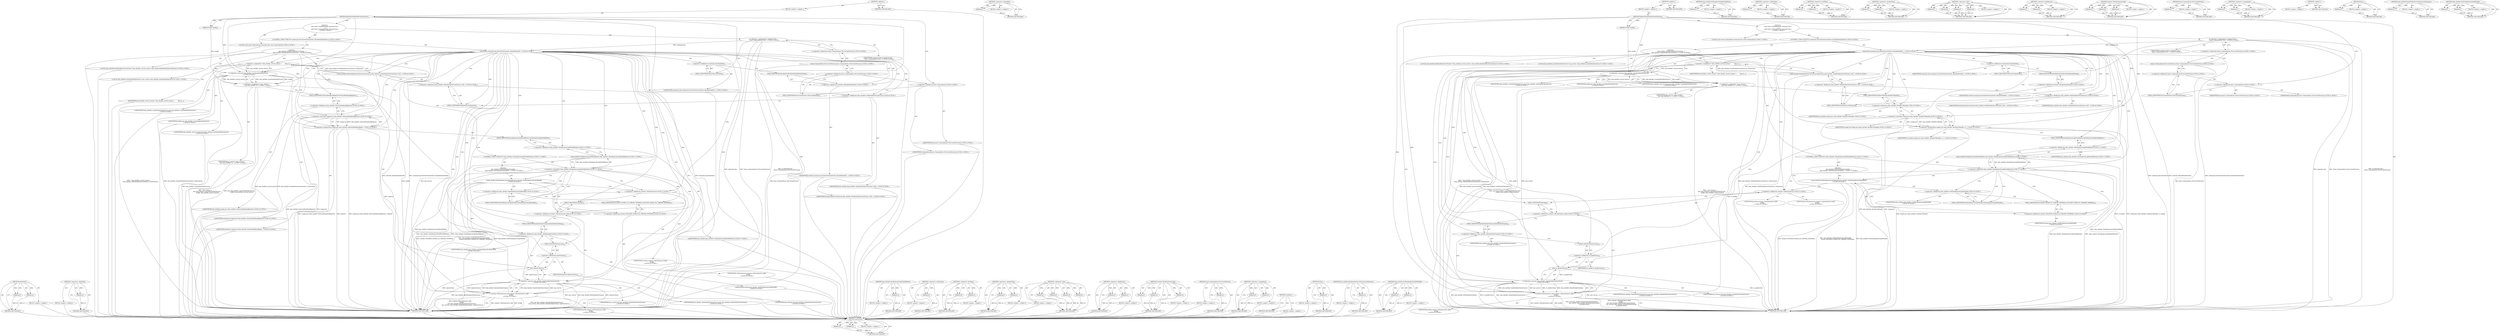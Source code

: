 digraph "dom_distiller.SetDistillerJavaScriptWorldId" {
vulnerable_137 [label=<(METHOD,HasSwitch)>];
vulnerable_138 [label=<(PARAM,p1)>];
vulnerable_139 [label=<(PARAM,p2)>];
vulnerable_140 [label=<(BLOCK,&lt;empty&gt;,&lt;empty&gt;)>];
vulnerable_141 [label=<(METHOD_RETURN,ANY)>];
vulnerable_163 [label=<(METHOD,&lt;operator&gt;.logicalNot)>];
vulnerable_164 [label=<(PARAM,p1)>];
vulnerable_165 [label=<(BLOCK,&lt;empty&gt;,&lt;empty&gt;)>];
vulnerable_166 [label=<(METHOD_RETURN,ANY)>];
vulnerable_6 [label=<(METHOD,&lt;global&gt;)<SUB>1</SUB>>];
vulnerable_7 [label=<(BLOCK,&lt;empty&gt;,&lt;empty&gt;)<SUB>1</SUB>>];
vulnerable_8 [label=<(METHOD,RegisterDomDistillerViewerSource)<SUB>1</SUB>>];
vulnerable_9 [label=<(PARAM,Profile* profile)<SUB>1</SUB>>];
vulnerable_10 [label="<(BLOCK,{
  const base::CommandLine&amp; command_line =
   ...,{
  const base::CommandLine&amp; command_line =
   ...)<SUB>1</SUB>>"];
vulnerable_11 [label="<(LOCAL,const base.CommandLine command_line: base.CommandLine)<SUB>2</SUB>>"];
vulnerable_12 [label="<(&lt;operator&gt;.assignment,&amp; command_line =
      *base::CommandLine::ForC...)<SUB>2</SUB>>"];
vulnerable_13 [label="<(IDENTIFIER,command_line,&amp; command_line =
      *base::CommandLine::ForC...)<SUB>2</SUB>>"];
vulnerable_14 [label="<(&lt;operator&gt;.indirection,*base::CommandLine::ForCurrentProcess())<SUB>3</SUB>>"];
vulnerable_15 [label="<(base.CommandLine.ForCurrentProcess,base::CommandLine::ForCurrentProcess())<SUB>3</SUB>>"];
vulnerable_16 [label="<(&lt;operator&gt;.fieldAccess,base::CommandLine::ForCurrentProcess)<SUB>3</SUB>>"];
vulnerable_17 [label="<(&lt;operator&gt;.fieldAccess,base::CommandLine)<SUB>3</SUB>>"];
vulnerable_18 [label="<(IDENTIFIER,base,base::CommandLine::ForCurrentProcess())<SUB>3</SUB>>"];
vulnerable_19 [label="<(IDENTIFIER,CommandLine,base::CommandLine::ForCurrentProcess())<SUB>3</SUB>>"];
vulnerable_20 [label=<(FIELD_IDENTIFIER,ForCurrentProcess,ForCurrentProcess)<SUB>3</SUB>>];
vulnerable_21 [label="<(CONTROL_STRUCTURE,IF,if (command_line.HasSwitch(switches::kEnableDomDistiller)))<SUB>4</SUB>>"];
vulnerable_22 [label="<(HasSwitch,command_line.HasSwitch(switches::kEnableDomDist...)<SUB>4</SUB>>"];
vulnerable_23 [label=<(&lt;operator&gt;.fieldAccess,command_line.HasSwitch)<SUB>4</SUB>>];
vulnerable_24 [label="<(IDENTIFIER,command_line,command_line.HasSwitch(switches::kEnableDomDist...)<SUB>4</SUB>>"];
vulnerable_25 [label=<(FIELD_IDENTIFIER,HasSwitch,HasSwitch)<SUB>4</SUB>>];
vulnerable_26 [label="<(&lt;operator&gt;.fieldAccess,switches::kEnableDomDistiller)<SUB>4</SUB>>"];
vulnerable_27 [label="<(IDENTIFIER,switches,command_line.HasSwitch(switches::kEnableDomDist...)<SUB>4</SUB>>"];
vulnerable_28 [label=<(FIELD_IDENTIFIER,kEnableDomDistiller,kEnableDomDistiller)<SUB>4</SUB>>];
vulnerable_29 [label="<(BLOCK,{
    dom_distiller::DomDistillerServiceFactory...,{
    dom_distiller::DomDistillerServiceFactory...)<SUB>4</SUB>>"];
vulnerable_30 [label="<(LOCAL,dom_distiller.DomDistillerServiceFactory* dom_distiller_service_factory: dom_distiller.DomDistillerServiceFactory*)<SUB>5</SUB>>"];
vulnerable_31 [label=<(&lt;operator&gt;.assignment,* dom_distiller_service_factory =
        dom_d...)<SUB>5</SUB>>];
vulnerable_32 [label=<(IDENTIFIER,dom_distiller_service_factory,* dom_distiller_service_factory =
        dom_d...)<SUB>5</SUB>>];
vulnerable_33 [label="<(dom_distiller.DomDistillerServiceFactory.GetInstance,dom_distiller::DomDistillerServiceFactory::GetI...)<SUB>6</SUB>>"];
vulnerable_34 [label="<(&lt;operator&gt;.fieldAccess,dom_distiller::DomDistillerServiceFactory::GetI...)<SUB>6</SUB>>"];
vulnerable_35 [label="<(&lt;operator&gt;.fieldAccess,dom_distiller::DomDistillerServiceFactory)<SUB>6</SUB>>"];
vulnerable_36 [label="<(IDENTIFIER,dom_distiller,dom_distiller::DomDistillerServiceFactory::GetI...)<SUB>6</SUB>>"];
vulnerable_37 [label="<(IDENTIFIER,DomDistillerServiceFactory,dom_distiller::DomDistillerServiceFactory::GetI...)<SUB>6</SUB>>"];
vulnerable_38 [label=<(FIELD_IDENTIFIER,GetInstance,GetInstance)<SUB>6</SUB>>];
vulnerable_39 [label="<(LOCAL,dom_distiller.LazyDomDistillerService* lazy_service: dom_distiller.LazyDomDistillerService*)<SUB>7</SUB>>"];
vulnerable_40 [label="<(&lt;operator&gt;.assignment,* lazy_service =
         new dom_distiller::La...)<SUB>7</SUB>>"];
vulnerable_41 [label="<(IDENTIFIER,lazy_service,* lazy_service =
         new dom_distiller::La...)<SUB>7</SUB>>"];
vulnerable_42 [label="<(&lt;operator&gt;.new,new dom_distiller::LazyDomDistillerService(
   ...)<SUB>8</SUB>>"];
vulnerable_43 [label="<(IDENTIFIER,dom_distiller::LazyDomDistillerService,new dom_distiller::LazyDomDistillerService(
   ...)<SUB>8</SUB>>"];
vulnerable_44 [label="<(IDENTIFIER,profile,new dom_distiller::LazyDomDistillerService(
   ...)<SUB>9</SUB>>"];
vulnerable_45 [label="<(IDENTIFIER,dom_distiller_service_factory,new dom_distiller::LazyDomDistillerService(
   ...)<SUB>9</SUB>>"];
vulnerable_46 [label="<(&lt;operator&gt;.greaterThan,scoped_ptr&lt;dom_distiller::ExternalFeedbackRepor...)<SUB>10</SUB>>"];
vulnerable_47 [label="<(&lt;operator&gt;.lessThan,scoped_ptr&lt;dom_distiller::ExternalFeedbackReporter)<SUB>10</SUB>>"];
vulnerable_48 [label="<(IDENTIFIER,scoped_ptr,scoped_ptr&lt;dom_distiller::ExternalFeedbackReporter)<SUB>10</SUB>>"];
vulnerable_49 [label="<(&lt;operator&gt;.fieldAccess,dom_distiller::ExternalFeedbackReporter)<SUB>10</SUB>>"];
vulnerable_50 [label="<(IDENTIFIER,dom_distiller,scoped_ptr&lt;dom_distiller::ExternalFeedbackReporter)<SUB>10</SUB>>"];
vulnerable_51 [label=<(FIELD_IDENTIFIER,ExternalFeedbackReporter,ExternalFeedbackReporter)<SUB>10</SUB>>];
vulnerable_52 [label="<(IDENTIFIER,reporter,scoped_ptr&lt;dom_distiller::ExternalFeedbackRepor...)<SUB>10</SUB>>"];
vulnerable_53 [label="<(CONTROL_STRUCTURE,IF,if (!dom_distiller::DistillerJavaScriptWorldIdIsSet()))<SUB>17</SUB>>"];
vulnerable_54 [label="<(&lt;operator&gt;.logicalNot,!dom_distiller::DistillerJavaScriptWorldIdIsSet())<SUB>17</SUB>>"];
vulnerable_55 [label="<(dom_distiller.DistillerJavaScriptWorldIdIsSet,dom_distiller::DistillerJavaScriptWorldIdIsSet())<SUB>17</SUB>>"];
vulnerable_56 [label="<(&lt;operator&gt;.fieldAccess,dom_distiller::DistillerJavaScriptWorldIdIsSet)<SUB>17</SUB>>"];
vulnerable_57 [label="<(IDENTIFIER,dom_distiller,dom_distiller::DistillerJavaScriptWorldIdIsSet())<SUB>17</SUB>>"];
vulnerable_58 [label=<(FIELD_IDENTIFIER,DistillerJavaScriptWorldIdIsSet,DistillerJavaScriptWorldIdIsSet)<SUB>17</SUB>>];
vulnerable_59 [label="<(BLOCK,{
      dom_distiller::SetDistillerJavaScriptWo...,{
      dom_distiller::SetDistillerJavaScriptWo...)<SUB>17</SUB>>"];
vulnerable_60 [label="<(dom_distiller.SetDistillerJavaScriptWorldId,dom_distiller::SetDistillerJavaScriptWorldId(
 ...)<SUB>18</SUB>>"];
vulnerable_61 [label="<(&lt;operator&gt;.fieldAccess,dom_distiller::SetDistillerJavaScriptWorldId)<SUB>18</SUB>>"];
vulnerable_62 [label="<(IDENTIFIER,dom_distiller,dom_distiller::SetDistillerJavaScriptWorldId(
 ...)<SUB>18</SUB>>"];
vulnerable_63 [label=<(FIELD_IDENTIFIER,SetDistillerJavaScriptWorldId,SetDistillerJavaScriptWorldId)<SUB>18</SUB>>];
vulnerable_64 [label="<(&lt;operator&gt;.fieldAccess,chrome::ISOLATED_WORLD_ID_CHROME_INTERNAL)<SUB>19</SUB>>"];
vulnerable_65 [label="<(IDENTIFIER,chrome,dom_distiller::SetDistillerJavaScriptWorldId(
 ...)<SUB>19</SUB>>"];
vulnerable_66 [label=<(FIELD_IDENTIFIER,ISOLATED_WORLD_ID_CHROME_INTERNAL,ISOLATED_WORLD_ID_CHROME_INTERNAL)<SUB>19</SUB>>];
vulnerable_67 [label="<(content.URLDataSource.Add,content::URLDataSource::Add(
         profile,
...)<SUB>22</SUB>>"];
vulnerable_68 [label="<(&lt;operator&gt;.fieldAccess,content::URLDataSource::Add)<SUB>22</SUB>>"];
vulnerable_69 [label="<(&lt;operator&gt;.fieldAccess,content::URLDataSource)<SUB>22</SUB>>"];
vulnerable_70 [label="<(IDENTIFIER,content,content::URLDataSource::Add(
         profile,
...)<SUB>22</SUB>>"];
vulnerable_71 [label="<(IDENTIFIER,URLDataSource,content::URLDataSource::Add(
         profile,
...)<SUB>22</SUB>>"];
vulnerable_72 [label=<(FIELD_IDENTIFIER,Add,Add)<SUB>22</SUB>>];
vulnerable_73 [label="<(IDENTIFIER,profile,content::URLDataSource::Add(
         profile,
...)<SUB>23</SUB>>"];
vulnerable_74 [label="<(&lt;operator&gt;.new,new dom_distiller::DomDistillerViewerSource(
  ...)<SUB>24</SUB>>"];
vulnerable_75 [label="<(IDENTIFIER,dom_distiller::DomDistillerViewerSource,new dom_distiller::DomDistillerViewerSource(
  ...)<SUB>24</SUB>>"];
vulnerable_76 [label="<(IDENTIFIER,lazy_service,new dom_distiller::DomDistillerViewerSource(
  ...)<SUB>25</SUB>>"];
vulnerable_77 [label="<(&lt;operator&gt;.fieldAccess,dom_distiller::kDomDistillerScheme)<SUB>25</SUB>>"];
vulnerable_78 [label="<(IDENTIFIER,dom_distiller,new dom_distiller::DomDistillerViewerSource(
  ...)<SUB>25</SUB>>"];
vulnerable_79 [label=<(FIELD_IDENTIFIER,kDomDistillerScheme,kDomDistillerScheme)<SUB>25</SUB>>];
vulnerable_80 [label=<(Pass,reporter.Pass())<SUB>25</SUB>>];
vulnerable_81 [label=<(&lt;operator&gt;.fieldAccess,reporter.Pass)<SUB>25</SUB>>];
vulnerable_82 [label=<(IDENTIFIER,reporter,reporter.Pass())<SUB>25</SUB>>];
vulnerable_83 [label=<(FIELD_IDENTIFIER,Pass,Pass)<SUB>25</SUB>>];
vulnerable_84 [label=<(METHOD_RETURN,void)<SUB>1</SUB>>];
vulnerable_86 [label=<(METHOD_RETURN,ANY)<SUB>1</SUB>>];
vulnerable_167 [label=<(METHOD,dom_distiller.DistillerJavaScriptWorldIdIsSet)>];
vulnerable_168 [label=<(PARAM,p1)>];
vulnerable_169 [label=<(BLOCK,&lt;empty&gt;,&lt;empty&gt;)>];
vulnerable_170 [label=<(METHOD_RETURN,ANY)>];
vulnerable_124 [label=<(METHOD,&lt;operator&gt;.indirection)>];
vulnerable_125 [label=<(PARAM,p1)>];
vulnerable_126 [label=<(BLOCK,&lt;empty&gt;,&lt;empty&gt;)>];
vulnerable_127 [label=<(METHOD_RETURN,ANY)>];
vulnerable_158 [label=<(METHOD,&lt;operator&gt;.lessThan)>];
vulnerable_159 [label=<(PARAM,p1)>];
vulnerable_160 [label=<(PARAM,p2)>];
vulnerable_161 [label=<(BLOCK,&lt;empty&gt;,&lt;empty&gt;)>];
vulnerable_162 [label=<(METHOD_RETURN,ANY)>];
vulnerable_153 [label=<(METHOD,&lt;operator&gt;.greaterThan)>];
vulnerable_154 [label=<(PARAM,p1)>];
vulnerable_155 [label=<(PARAM,p2)>];
vulnerable_156 [label=<(BLOCK,&lt;empty&gt;,&lt;empty&gt;)>];
vulnerable_157 [label=<(METHOD_RETURN,ANY)>];
vulnerable_146 [label=<(METHOD,&lt;operator&gt;.new)>];
vulnerable_147 [label=<(PARAM,p1)>];
vulnerable_148 [label=<(PARAM,p2)>];
vulnerable_149 [label=<(PARAM,p3)>];
vulnerable_150 [label=<(PARAM,p4)>];
vulnerable_151 [label=<(BLOCK,&lt;empty&gt;,&lt;empty&gt;)>];
vulnerable_152 [label=<(METHOD_RETURN,ANY)>];
vulnerable_132 [label=<(METHOD,&lt;operator&gt;.fieldAccess)>];
vulnerable_133 [label=<(PARAM,p1)>];
vulnerable_134 [label=<(PARAM,p2)>];
vulnerable_135 [label=<(BLOCK,&lt;empty&gt;,&lt;empty&gt;)>];
vulnerable_136 [label=<(METHOD_RETURN,ANY)>];
vulnerable_176 [label=<(METHOD,content.URLDataSource.Add)>];
vulnerable_177 [label=<(PARAM,p1)>];
vulnerable_178 [label=<(PARAM,p2)>];
vulnerable_179 [label=<(PARAM,p3)>];
vulnerable_180 [label=<(BLOCK,&lt;empty&gt;,&lt;empty&gt;)>];
vulnerable_181 [label=<(METHOD_RETURN,ANY)>];
vulnerable_128 [label=<(METHOD,base.CommandLine.ForCurrentProcess)>];
vulnerable_129 [label=<(PARAM,p1)>];
vulnerable_130 [label=<(BLOCK,&lt;empty&gt;,&lt;empty&gt;)>];
vulnerable_131 [label=<(METHOD_RETURN,ANY)>];
vulnerable_119 [label=<(METHOD,&lt;operator&gt;.assignment)>];
vulnerable_120 [label=<(PARAM,p1)>];
vulnerable_121 [label=<(PARAM,p2)>];
vulnerable_122 [label=<(BLOCK,&lt;empty&gt;,&lt;empty&gt;)>];
vulnerable_123 [label=<(METHOD_RETURN,ANY)>];
vulnerable_113 [label=<(METHOD,&lt;global&gt;)<SUB>1</SUB>>];
vulnerable_114 [label=<(BLOCK,&lt;empty&gt;,&lt;empty&gt;)>];
vulnerable_115 [label=<(METHOD_RETURN,ANY)>];
vulnerable_182 [label=<(METHOD,Pass)>];
vulnerable_183 [label=<(PARAM,p1)>];
vulnerable_184 [label=<(BLOCK,&lt;empty&gt;,&lt;empty&gt;)>];
vulnerable_185 [label=<(METHOD_RETURN,ANY)>];
vulnerable_142 [label=<(METHOD,dom_distiller.DomDistillerServiceFactory.GetInstance)>];
vulnerable_143 [label=<(PARAM,p1)>];
vulnerable_144 [label=<(BLOCK,&lt;empty&gt;,&lt;empty&gt;)>];
vulnerable_145 [label=<(METHOD_RETURN,ANY)>];
vulnerable_171 [label=<(METHOD,dom_distiller.SetDistillerJavaScriptWorldId)>];
vulnerable_172 [label=<(PARAM,p1)>];
vulnerable_173 [label=<(PARAM,p2)>];
vulnerable_174 [label=<(BLOCK,&lt;empty&gt;,&lt;empty&gt;)>];
vulnerable_175 [label=<(METHOD_RETURN,ANY)>];
fixed_137 [label=<(METHOD,HasSwitch)>];
fixed_138 [label=<(PARAM,p1)>];
fixed_139 [label=<(PARAM,p2)>];
fixed_140 [label=<(BLOCK,&lt;empty&gt;,&lt;empty&gt;)>];
fixed_141 [label=<(METHOD_RETURN,ANY)>];
fixed_163 [label=<(METHOD,&lt;operator&gt;.logicalNot)>];
fixed_164 [label=<(PARAM,p1)>];
fixed_165 [label=<(BLOCK,&lt;empty&gt;,&lt;empty&gt;)>];
fixed_166 [label=<(METHOD_RETURN,ANY)>];
fixed_6 [label=<(METHOD,&lt;global&gt;)<SUB>1</SUB>>];
fixed_7 [label=<(BLOCK,&lt;empty&gt;,&lt;empty&gt;)<SUB>1</SUB>>];
fixed_8 [label=<(METHOD,RegisterDomDistillerViewerSource)<SUB>1</SUB>>];
fixed_9 [label=<(PARAM,Profile* profile)<SUB>1</SUB>>];
fixed_10 [label="<(BLOCK,{
  const base::CommandLine&amp; command_line =
   ...,{
  const base::CommandLine&amp; command_line =
   ...)<SUB>1</SUB>>"];
fixed_11 [label="<(LOCAL,const base.CommandLine command_line: base.CommandLine)<SUB>2</SUB>>"];
fixed_12 [label="<(&lt;operator&gt;.assignment,&amp; command_line =
      *base::CommandLine::ForC...)<SUB>2</SUB>>"];
fixed_13 [label="<(IDENTIFIER,command_line,&amp; command_line =
      *base::CommandLine::ForC...)<SUB>2</SUB>>"];
fixed_14 [label="<(&lt;operator&gt;.indirection,*base::CommandLine::ForCurrentProcess())<SUB>3</SUB>>"];
fixed_15 [label="<(base.CommandLine.ForCurrentProcess,base::CommandLine::ForCurrentProcess())<SUB>3</SUB>>"];
fixed_16 [label="<(&lt;operator&gt;.fieldAccess,base::CommandLine::ForCurrentProcess)<SUB>3</SUB>>"];
fixed_17 [label="<(&lt;operator&gt;.fieldAccess,base::CommandLine)<SUB>3</SUB>>"];
fixed_18 [label="<(IDENTIFIER,base,base::CommandLine::ForCurrentProcess())<SUB>3</SUB>>"];
fixed_19 [label="<(IDENTIFIER,CommandLine,base::CommandLine::ForCurrentProcess())<SUB>3</SUB>>"];
fixed_20 [label=<(FIELD_IDENTIFIER,ForCurrentProcess,ForCurrentProcess)<SUB>3</SUB>>];
fixed_21 [label="<(CONTROL_STRUCTURE,IF,if (command_line.HasSwitch(switches::kEnableDomDistiller)))<SUB>4</SUB>>"];
fixed_22 [label="<(HasSwitch,command_line.HasSwitch(switches::kEnableDomDist...)<SUB>4</SUB>>"];
fixed_23 [label=<(&lt;operator&gt;.fieldAccess,command_line.HasSwitch)<SUB>4</SUB>>];
fixed_24 [label="<(IDENTIFIER,command_line,command_line.HasSwitch(switches::kEnableDomDist...)<SUB>4</SUB>>"];
fixed_25 [label=<(FIELD_IDENTIFIER,HasSwitch,HasSwitch)<SUB>4</SUB>>];
fixed_26 [label="<(&lt;operator&gt;.fieldAccess,switches::kEnableDomDistiller)<SUB>4</SUB>>"];
fixed_27 [label="<(IDENTIFIER,switches,command_line.HasSwitch(switches::kEnableDomDist...)<SUB>4</SUB>>"];
fixed_28 [label=<(FIELD_IDENTIFIER,kEnableDomDistiller,kEnableDomDistiller)<SUB>4</SUB>>];
fixed_29 [label="<(BLOCK,{
    dom_distiller::DomDistillerServiceFactory...,{
    dom_distiller::DomDistillerServiceFactory...)<SUB>4</SUB>>"];
fixed_30 [label="<(LOCAL,dom_distiller.DomDistillerServiceFactory* dom_distiller_service_factory: dom_distiller.DomDistillerServiceFactory*)<SUB>5</SUB>>"];
fixed_31 [label=<(&lt;operator&gt;.assignment,* dom_distiller_service_factory =
        dom_d...)<SUB>5</SUB>>];
fixed_32 [label=<(IDENTIFIER,dom_distiller_service_factory,* dom_distiller_service_factory =
        dom_d...)<SUB>5</SUB>>];
fixed_33 [label="<(dom_distiller.DomDistillerServiceFactory.GetInstance,dom_distiller::DomDistillerServiceFactory::GetI...)<SUB>6</SUB>>"];
fixed_34 [label="<(&lt;operator&gt;.fieldAccess,dom_distiller::DomDistillerServiceFactory::GetI...)<SUB>6</SUB>>"];
fixed_35 [label="<(&lt;operator&gt;.fieldAccess,dom_distiller::DomDistillerServiceFactory)<SUB>6</SUB>>"];
fixed_36 [label="<(IDENTIFIER,dom_distiller,dom_distiller::DomDistillerServiceFactory::GetI...)<SUB>6</SUB>>"];
fixed_37 [label="<(IDENTIFIER,DomDistillerServiceFactory,dom_distiller::DomDistillerServiceFactory::GetI...)<SUB>6</SUB>>"];
fixed_38 [label=<(FIELD_IDENTIFIER,GetInstance,GetInstance)<SUB>6</SUB>>];
fixed_39 [label="<(LOCAL,dom_distiller.LazyDomDistillerService* lazy_service: dom_distiller.LazyDomDistillerService*)<SUB>7</SUB>>"];
fixed_40 [label="<(&lt;operator&gt;.assignment,* lazy_service =
         new dom_distiller::La...)<SUB>7</SUB>>"];
fixed_41 [label="<(IDENTIFIER,lazy_service,* lazy_service =
         new dom_distiller::La...)<SUB>7</SUB>>"];
fixed_42 [label="<(&lt;operator&gt;.new,new dom_distiller::LazyDomDistillerService(
   ...)<SUB>8</SUB>>"];
fixed_43 [label="<(IDENTIFIER,dom_distiller::LazyDomDistillerService,new dom_distiller::LazyDomDistillerService(
   ...)<SUB>8</SUB>>"];
fixed_44 [label="<(IDENTIFIER,profile,new dom_distiller::LazyDomDistillerService(
   ...)<SUB>9</SUB>>"];
fixed_45 [label="<(IDENTIFIER,dom_distiller_service_factory,new dom_distiller::LazyDomDistillerService(
   ...)<SUB>9</SUB>>"];
fixed_46 [label="<(&lt;operator&gt;.greaterThan,scoped_ptr&lt;dom_distiller::DistillerUIHandle&gt; ui...)<SUB>10</SUB>>"];
fixed_47 [label="<(&lt;operator&gt;.lessThan,scoped_ptr&lt;dom_distiller::DistillerUIHandle)<SUB>10</SUB>>"];
fixed_48 [label="<(IDENTIFIER,scoped_ptr,scoped_ptr&lt;dom_distiller::DistillerUIHandle)<SUB>10</SUB>>"];
fixed_49 [label="<(&lt;operator&gt;.fieldAccess,dom_distiller::DistillerUIHandle)<SUB>10</SUB>>"];
fixed_50 [label="<(IDENTIFIER,dom_distiller,scoped_ptr&lt;dom_distiller::DistillerUIHandle)<SUB>10</SUB>>"];
fixed_51 [label=<(FIELD_IDENTIFIER,DistillerUIHandle,DistillerUIHandle)<SUB>10</SUB>>];
fixed_52 [label="<(IDENTIFIER,ui_handle,scoped_ptr&lt;dom_distiller::DistillerUIHandle&gt; ui...)<SUB>10</SUB>>"];
fixed_53 [label="<(CONTROL_STRUCTURE,IF,if (!dom_distiller::DistillerJavaScriptWorldIdIsSet()))<SUB>17</SUB>>"];
fixed_54 [label="<(&lt;operator&gt;.logicalNot,!dom_distiller::DistillerJavaScriptWorldIdIsSet())<SUB>17</SUB>>"];
fixed_55 [label="<(dom_distiller.DistillerJavaScriptWorldIdIsSet,dom_distiller::DistillerJavaScriptWorldIdIsSet())<SUB>17</SUB>>"];
fixed_56 [label="<(&lt;operator&gt;.fieldAccess,dom_distiller::DistillerJavaScriptWorldIdIsSet)<SUB>17</SUB>>"];
fixed_57 [label="<(IDENTIFIER,dom_distiller,dom_distiller::DistillerJavaScriptWorldIdIsSet())<SUB>17</SUB>>"];
fixed_58 [label=<(FIELD_IDENTIFIER,DistillerJavaScriptWorldIdIsSet,DistillerJavaScriptWorldIdIsSet)<SUB>17</SUB>>];
fixed_59 [label="<(BLOCK,{
      dom_distiller::SetDistillerJavaScriptWo...,{
      dom_distiller::SetDistillerJavaScriptWo...)<SUB>17</SUB>>"];
fixed_60 [label="<(dom_distiller.SetDistillerJavaScriptWorldId,dom_distiller::SetDistillerJavaScriptWorldId(
 ...)<SUB>18</SUB>>"];
fixed_61 [label="<(&lt;operator&gt;.fieldAccess,dom_distiller::SetDistillerJavaScriptWorldId)<SUB>18</SUB>>"];
fixed_62 [label="<(IDENTIFIER,dom_distiller,dom_distiller::SetDistillerJavaScriptWorldId(
 ...)<SUB>18</SUB>>"];
fixed_63 [label=<(FIELD_IDENTIFIER,SetDistillerJavaScriptWorldId,SetDistillerJavaScriptWorldId)<SUB>18</SUB>>];
fixed_64 [label="<(&lt;operator&gt;.fieldAccess,chrome::ISOLATED_WORLD_ID_CHROME_INTERNAL)<SUB>19</SUB>>"];
fixed_65 [label="<(IDENTIFIER,chrome,dom_distiller::SetDistillerJavaScriptWorldId(
 ...)<SUB>19</SUB>>"];
fixed_66 [label=<(FIELD_IDENTIFIER,ISOLATED_WORLD_ID_CHROME_INTERNAL,ISOLATED_WORLD_ID_CHROME_INTERNAL)<SUB>19</SUB>>];
fixed_67 [label="<(content.URLDataSource.Add,content::URLDataSource::Add(
         profile,
...)<SUB>22</SUB>>"];
fixed_68 [label="<(&lt;operator&gt;.fieldAccess,content::URLDataSource::Add)<SUB>22</SUB>>"];
fixed_69 [label="<(&lt;operator&gt;.fieldAccess,content::URLDataSource)<SUB>22</SUB>>"];
fixed_70 [label="<(IDENTIFIER,content,content::URLDataSource::Add(
         profile,
...)<SUB>22</SUB>>"];
fixed_71 [label="<(IDENTIFIER,URLDataSource,content::URLDataSource::Add(
         profile,
...)<SUB>22</SUB>>"];
fixed_72 [label=<(FIELD_IDENTIFIER,Add,Add)<SUB>22</SUB>>];
fixed_73 [label="<(IDENTIFIER,profile,content::URLDataSource::Add(
         profile,
...)<SUB>23</SUB>>"];
fixed_74 [label="<(&lt;operator&gt;.new,new dom_distiller::DomDistillerViewerSource(
  ...)<SUB>24</SUB>>"];
fixed_75 [label="<(IDENTIFIER,dom_distiller::DomDistillerViewerSource,new dom_distiller::DomDistillerViewerSource(
  ...)<SUB>24</SUB>>"];
fixed_76 [label="<(IDENTIFIER,lazy_service,new dom_distiller::DomDistillerViewerSource(
  ...)<SUB>25</SUB>>"];
fixed_77 [label="<(&lt;operator&gt;.fieldAccess,dom_distiller::kDomDistillerScheme)<SUB>25</SUB>>"];
fixed_78 [label="<(IDENTIFIER,dom_distiller,new dom_distiller::DomDistillerViewerSource(
  ...)<SUB>25</SUB>>"];
fixed_79 [label=<(FIELD_IDENTIFIER,kDomDistillerScheme,kDomDistillerScheme)<SUB>25</SUB>>];
fixed_80 [label=<(Pass,ui_handle.Pass())<SUB>26</SUB>>];
fixed_81 [label=<(&lt;operator&gt;.fieldAccess,ui_handle.Pass)<SUB>26</SUB>>];
fixed_82 [label=<(IDENTIFIER,ui_handle,ui_handle.Pass())<SUB>26</SUB>>];
fixed_83 [label=<(FIELD_IDENTIFIER,Pass,Pass)<SUB>26</SUB>>];
fixed_84 [label=<(METHOD_RETURN,void)<SUB>1</SUB>>];
fixed_86 [label=<(METHOD_RETURN,ANY)<SUB>1</SUB>>];
fixed_167 [label=<(METHOD,dom_distiller.DistillerJavaScriptWorldIdIsSet)>];
fixed_168 [label=<(PARAM,p1)>];
fixed_169 [label=<(BLOCK,&lt;empty&gt;,&lt;empty&gt;)>];
fixed_170 [label=<(METHOD_RETURN,ANY)>];
fixed_124 [label=<(METHOD,&lt;operator&gt;.indirection)>];
fixed_125 [label=<(PARAM,p1)>];
fixed_126 [label=<(BLOCK,&lt;empty&gt;,&lt;empty&gt;)>];
fixed_127 [label=<(METHOD_RETURN,ANY)>];
fixed_158 [label=<(METHOD,&lt;operator&gt;.lessThan)>];
fixed_159 [label=<(PARAM,p1)>];
fixed_160 [label=<(PARAM,p2)>];
fixed_161 [label=<(BLOCK,&lt;empty&gt;,&lt;empty&gt;)>];
fixed_162 [label=<(METHOD_RETURN,ANY)>];
fixed_153 [label=<(METHOD,&lt;operator&gt;.greaterThan)>];
fixed_154 [label=<(PARAM,p1)>];
fixed_155 [label=<(PARAM,p2)>];
fixed_156 [label=<(BLOCK,&lt;empty&gt;,&lt;empty&gt;)>];
fixed_157 [label=<(METHOD_RETURN,ANY)>];
fixed_146 [label=<(METHOD,&lt;operator&gt;.new)>];
fixed_147 [label=<(PARAM,p1)>];
fixed_148 [label=<(PARAM,p2)>];
fixed_149 [label=<(PARAM,p3)>];
fixed_150 [label=<(PARAM,p4)>];
fixed_151 [label=<(BLOCK,&lt;empty&gt;,&lt;empty&gt;)>];
fixed_152 [label=<(METHOD_RETURN,ANY)>];
fixed_132 [label=<(METHOD,&lt;operator&gt;.fieldAccess)>];
fixed_133 [label=<(PARAM,p1)>];
fixed_134 [label=<(PARAM,p2)>];
fixed_135 [label=<(BLOCK,&lt;empty&gt;,&lt;empty&gt;)>];
fixed_136 [label=<(METHOD_RETURN,ANY)>];
fixed_176 [label=<(METHOD,content.URLDataSource.Add)>];
fixed_177 [label=<(PARAM,p1)>];
fixed_178 [label=<(PARAM,p2)>];
fixed_179 [label=<(PARAM,p3)>];
fixed_180 [label=<(BLOCK,&lt;empty&gt;,&lt;empty&gt;)>];
fixed_181 [label=<(METHOD_RETURN,ANY)>];
fixed_128 [label=<(METHOD,base.CommandLine.ForCurrentProcess)>];
fixed_129 [label=<(PARAM,p1)>];
fixed_130 [label=<(BLOCK,&lt;empty&gt;,&lt;empty&gt;)>];
fixed_131 [label=<(METHOD_RETURN,ANY)>];
fixed_119 [label=<(METHOD,&lt;operator&gt;.assignment)>];
fixed_120 [label=<(PARAM,p1)>];
fixed_121 [label=<(PARAM,p2)>];
fixed_122 [label=<(BLOCK,&lt;empty&gt;,&lt;empty&gt;)>];
fixed_123 [label=<(METHOD_RETURN,ANY)>];
fixed_113 [label=<(METHOD,&lt;global&gt;)<SUB>1</SUB>>];
fixed_114 [label=<(BLOCK,&lt;empty&gt;,&lt;empty&gt;)>];
fixed_115 [label=<(METHOD_RETURN,ANY)>];
fixed_182 [label=<(METHOD,Pass)>];
fixed_183 [label=<(PARAM,p1)>];
fixed_184 [label=<(BLOCK,&lt;empty&gt;,&lt;empty&gt;)>];
fixed_185 [label=<(METHOD_RETURN,ANY)>];
fixed_142 [label=<(METHOD,dom_distiller.DomDistillerServiceFactory.GetInstance)>];
fixed_143 [label=<(PARAM,p1)>];
fixed_144 [label=<(BLOCK,&lt;empty&gt;,&lt;empty&gt;)>];
fixed_145 [label=<(METHOD_RETURN,ANY)>];
fixed_171 [label=<(METHOD,dom_distiller.SetDistillerJavaScriptWorldId)>];
fixed_172 [label=<(PARAM,p1)>];
fixed_173 [label=<(PARAM,p2)>];
fixed_174 [label=<(BLOCK,&lt;empty&gt;,&lt;empty&gt;)>];
fixed_175 [label=<(METHOD_RETURN,ANY)>];
vulnerable_137 -> vulnerable_138  [key=0, label="AST: "];
vulnerable_137 -> vulnerable_138  [key=1, label="DDG: "];
vulnerable_137 -> vulnerable_140  [key=0, label="AST: "];
vulnerable_137 -> vulnerable_139  [key=0, label="AST: "];
vulnerable_137 -> vulnerable_139  [key=1, label="DDG: "];
vulnerable_137 -> vulnerable_141  [key=0, label="AST: "];
vulnerable_137 -> vulnerable_141  [key=1, label="CFG: "];
vulnerable_138 -> vulnerable_141  [key=0, label="DDG: p1"];
vulnerable_139 -> vulnerable_141  [key=0, label="DDG: p2"];
vulnerable_140 -> fixed_137  [key=0];
vulnerable_141 -> fixed_137  [key=0];
vulnerable_163 -> vulnerable_164  [key=0, label="AST: "];
vulnerable_163 -> vulnerable_164  [key=1, label="DDG: "];
vulnerable_163 -> vulnerable_165  [key=0, label="AST: "];
vulnerable_163 -> vulnerable_166  [key=0, label="AST: "];
vulnerable_163 -> vulnerable_166  [key=1, label="CFG: "];
vulnerable_164 -> vulnerable_166  [key=0, label="DDG: p1"];
vulnerable_165 -> fixed_137  [key=0];
vulnerable_166 -> fixed_137  [key=0];
vulnerable_6 -> vulnerable_7  [key=0, label="AST: "];
vulnerable_6 -> vulnerable_86  [key=0, label="AST: "];
vulnerable_6 -> vulnerable_86  [key=1, label="CFG: "];
vulnerable_7 -> vulnerable_8  [key=0, label="AST: "];
vulnerable_8 -> vulnerable_9  [key=0, label="AST: "];
vulnerable_8 -> vulnerable_9  [key=1, label="DDG: "];
vulnerable_8 -> vulnerable_10  [key=0, label="AST: "];
vulnerable_8 -> vulnerable_84  [key=0, label="AST: "];
vulnerable_8 -> vulnerable_17  [key=0, label="CFG: "];
vulnerable_8 -> vulnerable_46  [key=0, label="DDG: "];
vulnerable_8 -> vulnerable_67  [key=0, label="DDG: "];
vulnerable_8 -> vulnerable_42  [key=0, label="DDG: "];
vulnerable_8 -> vulnerable_47  [key=0, label="DDG: "];
vulnerable_8 -> vulnerable_74  [key=0, label="DDG: "];
vulnerable_9 -> vulnerable_42  [key=0, label="DDG: profile"];
vulnerable_10 -> vulnerable_11  [key=0, label="AST: "];
vulnerable_10 -> vulnerable_12  [key=0, label="AST: "];
vulnerable_10 -> vulnerable_21  [key=0, label="AST: "];
vulnerable_11 -> fixed_137  [key=0];
vulnerable_12 -> vulnerable_13  [key=0, label="AST: "];
vulnerable_12 -> vulnerable_14  [key=0, label="AST: "];
vulnerable_12 -> vulnerable_25  [key=0, label="CFG: "];
vulnerable_12 -> vulnerable_84  [key=0, label="DDG: command_line"];
vulnerable_12 -> vulnerable_84  [key=1, label="DDG: *base::CommandLine::ForCurrentProcess()"];
vulnerable_12 -> vulnerable_84  [key=2, label="DDG: &amp; command_line =
      *base::CommandLine::ForCurrentProcess()"];
vulnerable_12 -> vulnerable_22  [key=0, label="DDG: command_line"];
vulnerable_13 -> fixed_137  [key=0];
vulnerable_14 -> vulnerable_15  [key=0, label="AST: "];
vulnerable_14 -> vulnerable_12  [key=0, label="CFG: "];
vulnerable_15 -> vulnerable_16  [key=0, label="AST: "];
vulnerable_15 -> vulnerable_14  [key=0, label="CFG: "];
vulnerable_15 -> vulnerable_84  [key=0, label="DDG: base::CommandLine::ForCurrentProcess"];
vulnerable_16 -> vulnerable_17  [key=0, label="AST: "];
vulnerable_16 -> vulnerable_20  [key=0, label="AST: "];
vulnerable_16 -> vulnerable_15  [key=0, label="CFG: "];
vulnerable_17 -> vulnerable_18  [key=0, label="AST: "];
vulnerable_17 -> vulnerable_19  [key=0, label="AST: "];
vulnerable_17 -> vulnerable_20  [key=0, label="CFG: "];
vulnerable_18 -> fixed_137  [key=0];
vulnerable_19 -> fixed_137  [key=0];
vulnerable_20 -> vulnerable_16  [key=0, label="CFG: "];
vulnerable_21 -> vulnerable_22  [key=0, label="AST: "];
vulnerable_21 -> vulnerable_29  [key=0, label="AST: "];
vulnerable_22 -> vulnerable_23  [key=0, label="AST: "];
vulnerable_22 -> vulnerable_26  [key=0, label="AST: "];
vulnerable_22 -> vulnerable_84  [key=0, label="CFG: "];
vulnerable_22 -> vulnerable_84  [key=1, label="DDG: command_line.HasSwitch"];
vulnerable_22 -> vulnerable_84  [key=2, label="DDG: switches::kEnableDomDistiller"];
vulnerable_22 -> vulnerable_84  [key=3, label="DDG: command_line.HasSwitch(switches::kEnableDomDistiller)"];
vulnerable_22 -> vulnerable_35  [key=0, label="CFG: "];
vulnerable_22 -> vulnerable_35  [key=1, label="CDG: "];
vulnerable_22 -> vulnerable_47  [key=0, label="CDG: "];
vulnerable_22 -> vulnerable_34  [key=0, label="CDG: "];
vulnerable_22 -> vulnerable_68  [key=0, label="CDG: "];
vulnerable_22 -> vulnerable_49  [key=0, label="CDG: "];
vulnerable_22 -> vulnerable_77  [key=0, label="CDG: "];
vulnerable_22 -> vulnerable_42  [key=0, label="CDG: "];
vulnerable_22 -> vulnerable_51  [key=0, label="CDG: "];
vulnerable_22 -> vulnerable_46  [key=0, label="CDG: "];
vulnerable_22 -> vulnerable_81  [key=0, label="CDG: "];
vulnerable_22 -> vulnerable_38  [key=0, label="CDG: "];
vulnerable_22 -> vulnerable_72  [key=0, label="CDG: "];
vulnerable_22 -> vulnerable_56  [key=0, label="CDG: "];
vulnerable_22 -> vulnerable_69  [key=0, label="CDG: "];
vulnerable_22 -> vulnerable_67  [key=0, label="CDG: "];
vulnerable_22 -> vulnerable_74  [key=0, label="CDG: "];
vulnerable_22 -> vulnerable_40  [key=0, label="CDG: "];
vulnerable_22 -> vulnerable_54  [key=0, label="CDG: "];
vulnerable_22 -> vulnerable_79  [key=0, label="CDG: "];
vulnerable_22 -> vulnerable_80  [key=0, label="CDG: "];
vulnerable_22 -> vulnerable_58  [key=0, label="CDG: "];
vulnerable_22 -> vulnerable_33  [key=0, label="CDG: "];
vulnerable_22 -> vulnerable_83  [key=0, label="CDG: "];
vulnerable_22 -> vulnerable_55  [key=0, label="CDG: "];
vulnerable_22 -> vulnerable_31  [key=0, label="CDG: "];
vulnerable_23 -> vulnerable_24  [key=0, label="AST: "];
vulnerable_23 -> vulnerable_25  [key=0, label="AST: "];
vulnerable_23 -> vulnerable_28  [key=0, label="CFG: "];
vulnerable_24 -> fixed_137  [key=0];
vulnerable_25 -> vulnerable_23  [key=0, label="CFG: "];
vulnerable_26 -> vulnerable_27  [key=0, label="AST: "];
vulnerable_26 -> vulnerable_28  [key=0, label="AST: "];
vulnerable_26 -> vulnerable_22  [key=0, label="CFG: "];
vulnerable_27 -> fixed_137  [key=0];
vulnerable_28 -> vulnerable_26  [key=0, label="CFG: "];
vulnerable_29 -> vulnerable_30  [key=0, label="AST: "];
vulnerable_29 -> vulnerable_31  [key=0, label="AST: "];
vulnerable_29 -> vulnerable_39  [key=0, label="AST: "];
vulnerable_29 -> vulnerable_40  [key=0, label="AST: "];
vulnerable_29 -> vulnerable_46  [key=0, label="AST: "];
vulnerable_29 -> vulnerable_53  [key=0, label="AST: "];
vulnerable_29 -> vulnerable_67  [key=0, label="AST: "];
vulnerable_30 -> fixed_137  [key=0];
vulnerable_31 -> vulnerable_32  [key=0, label="AST: "];
vulnerable_31 -> vulnerable_33  [key=0, label="AST: "];
vulnerable_31 -> vulnerable_42  [key=0, label="CFG: "];
vulnerable_31 -> vulnerable_42  [key=1, label="DDG: dom_distiller_service_factory"];
vulnerable_31 -> vulnerable_84  [key=0, label="DDG: dom_distiller::DomDistillerServiceFactory::GetInstance()"];
vulnerable_31 -> vulnerable_84  [key=1, label="DDG: * dom_distiller_service_factory =
        dom_distiller::DomDistillerServiceFactory::GetInstance()"];
vulnerable_32 -> fixed_137  [key=0];
vulnerable_33 -> vulnerable_34  [key=0, label="AST: "];
vulnerable_33 -> vulnerable_31  [key=0, label="CFG: "];
vulnerable_33 -> vulnerable_31  [key=1, label="DDG: dom_distiller::DomDistillerServiceFactory::GetInstance"];
vulnerable_33 -> vulnerable_84  [key=0, label="DDG: dom_distiller::DomDistillerServiceFactory::GetInstance"];
vulnerable_34 -> vulnerable_35  [key=0, label="AST: "];
vulnerable_34 -> vulnerable_38  [key=0, label="AST: "];
vulnerable_34 -> vulnerable_33  [key=0, label="CFG: "];
vulnerable_35 -> vulnerable_36  [key=0, label="AST: "];
vulnerable_35 -> vulnerable_37  [key=0, label="AST: "];
vulnerable_35 -> vulnerable_38  [key=0, label="CFG: "];
vulnerable_36 -> fixed_137  [key=0];
vulnerable_37 -> fixed_137  [key=0];
vulnerable_38 -> vulnerable_34  [key=0, label="CFG: "];
vulnerable_39 -> fixed_137  [key=0];
vulnerable_40 -> vulnerable_41  [key=0, label="AST: "];
vulnerable_40 -> vulnerable_42  [key=0, label="AST: "];
vulnerable_40 -> vulnerable_51  [key=0, label="CFG: "];
vulnerable_40 -> vulnerable_84  [key=0, label="DDG: new dom_distiller::LazyDomDistillerService(
             profile, dom_distiller_service_factory)"];
vulnerable_40 -> vulnerable_84  [key=1, label="DDG: * lazy_service =
         new dom_distiller::LazyDomDistillerService(
             profile, dom_distiller_service_factory)"];
vulnerable_40 -> vulnerable_74  [key=0, label="DDG: lazy_service"];
vulnerable_41 -> fixed_137  [key=0];
vulnerable_42 -> vulnerable_43  [key=0, label="AST: "];
vulnerable_42 -> vulnerable_44  [key=0, label="AST: "];
vulnerable_42 -> vulnerable_45  [key=0, label="AST: "];
vulnerable_42 -> vulnerable_40  [key=0, label="CFG: "];
vulnerable_42 -> vulnerable_40  [key=1, label="DDG: dom_distiller::LazyDomDistillerService"];
vulnerable_42 -> vulnerable_40  [key=2, label="DDG: profile"];
vulnerable_42 -> vulnerable_40  [key=3, label="DDG: dom_distiller_service_factory"];
vulnerable_42 -> vulnerable_84  [key=0, label="DDG: dom_distiller_service_factory"];
vulnerable_42 -> vulnerable_84  [key=1, label="DDG: dom_distiller::LazyDomDistillerService"];
vulnerable_42 -> vulnerable_67  [key=0, label="DDG: profile"];
vulnerable_43 -> fixed_137  [key=0];
vulnerable_44 -> fixed_137  [key=0];
vulnerable_45 -> fixed_137  [key=0];
vulnerable_46 -> vulnerable_47  [key=0, label="AST: "];
vulnerable_46 -> vulnerable_52  [key=0, label="AST: "];
vulnerable_46 -> vulnerable_58  [key=0, label="CFG: "];
vulnerable_46 -> vulnerable_84  [key=0, label="DDG: scoped_ptr&lt;dom_distiller::ExternalFeedbackReporter"];
vulnerable_46 -> vulnerable_84  [key=1, label="DDG: reporter"];
vulnerable_46 -> vulnerable_84  [key=2, label="DDG: scoped_ptr&lt;dom_distiller::ExternalFeedbackReporter&gt; reporter"];
vulnerable_46 -> vulnerable_80  [key=0, label="DDG: reporter"];
vulnerable_47 -> vulnerable_48  [key=0, label="AST: "];
vulnerable_47 -> vulnerable_49  [key=0, label="AST: "];
vulnerable_47 -> vulnerable_46  [key=0, label="CFG: "];
vulnerable_47 -> vulnerable_46  [key=1, label="DDG: scoped_ptr"];
vulnerable_47 -> vulnerable_46  [key=2, label="DDG: dom_distiller::ExternalFeedbackReporter"];
vulnerable_47 -> vulnerable_84  [key=0, label="DDG: dom_distiller::ExternalFeedbackReporter"];
vulnerable_47 -> vulnerable_84  [key=1, label="DDG: scoped_ptr"];
vulnerable_48 -> fixed_137  [key=0];
vulnerable_49 -> vulnerable_50  [key=0, label="AST: "];
vulnerable_49 -> vulnerable_51  [key=0, label="AST: "];
vulnerable_49 -> vulnerable_47  [key=0, label="CFG: "];
vulnerable_50 -> fixed_137  [key=0];
vulnerable_51 -> vulnerable_49  [key=0, label="CFG: "];
vulnerable_52 -> fixed_137  [key=0];
vulnerable_53 -> vulnerable_54  [key=0, label="AST: "];
vulnerable_53 -> vulnerable_59  [key=0, label="AST: "];
vulnerable_54 -> vulnerable_55  [key=0, label="AST: "];
vulnerable_54 -> vulnerable_63  [key=0, label="CFG: "];
vulnerable_54 -> vulnerable_63  [key=1, label="CDG: "];
vulnerable_54 -> vulnerable_69  [key=0, label="CFG: "];
vulnerable_54 -> vulnerable_84  [key=0, label="DDG: dom_distiller::DistillerJavaScriptWorldIdIsSet()"];
vulnerable_54 -> vulnerable_84  [key=1, label="DDG: !dom_distiller::DistillerJavaScriptWorldIdIsSet()"];
vulnerable_54 -> vulnerable_60  [key=0, label="CDG: "];
vulnerable_54 -> vulnerable_64  [key=0, label="CDG: "];
vulnerable_54 -> vulnerable_66  [key=0, label="CDG: "];
vulnerable_54 -> vulnerable_61  [key=0, label="CDG: "];
vulnerable_55 -> vulnerable_56  [key=0, label="AST: "];
vulnerable_55 -> vulnerable_54  [key=0, label="CFG: "];
vulnerable_55 -> vulnerable_54  [key=1, label="DDG: dom_distiller::DistillerJavaScriptWorldIdIsSet"];
vulnerable_55 -> vulnerable_84  [key=0, label="DDG: dom_distiller::DistillerJavaScriptWorldIdIsSet"];
vulnerable_56 -> vulnerable_57  [key=0, label="AST: "];
vulnerable_56 -> vulnerable_58  [key=0, label="AST: "];
vulnerable_56 -> vulnerable_55  [key=0, label="CFG: "];
vulnerable_57 -> fixed_137  [key=0];
vulnerable_58 -> vulnerable_56  [key=0, label="CFG: "];
vulnerable_59 -> vulnerable_60  [key=0, label="AST: "];
vulnerable_60 -> vulnerable_61  [key=0, label="AST: "];
vulnerable_60 -> vulnerable_64  [key=0, label="AST: "];
vulnerable_60 -> vulnerable_69  [key=0, label="CFG: "];
vulnerable_60 -> vulnerable_84  [key=0, label="DDG: dom_distiller::SetDistillerJavaScriptWorldId"];
vulnerable_60 -> vulnerable_84  [key=1, label="DDG: chrome::ISOLATED_WORLD_ID_CHROME_INTERNAL"];
vulnerable_60 -> vulnerable_84  [key=2, label="DDG: dom_distiller::SetDistillerJavaScriptWorldId(
          chrome::ISOLATED_WORLD_ID_CHROME_INTERNAL)"];
vulnerable_61 -> vulnerable_62  [key=0, label="AST: "];
vulnerable_61 -> vulnerable_63  [key=0, label="AST: "];
vulnerable_61 -> vulnerable_66  [key=0, label="CFG: "];
vulnerable_62 -> fixed_137  [key=0];
vulnerable_63 -> vulnerable_61  [key=0, label="CFG: "];
vulnerable_64 -> vulnerable_65  [key=0, label="AST: "];
vulnerable_64 -> vulnerable_66  [key=0, label="AST: "];
vulnerable_64 -> vulnerable_60  [key=0, label="CFG: "];
vulnerable_65 -> fixed_137  [key=0];
vulnerable_66 -> vulnerable_64  [key=0, label="CFG: "];
vulnerable_67 -> vulnerable_68  [key=0, label="AST: "];
vulnerable_67 -> vulnerable_73  [key=0, label="AST: "];
vulnerable_67 -> vulnerable_74  [key=0, label="AST: "];
vulnerable_67 -> vulnerable_84  [key=0, label="CFG: "];
vulnerable_67 -> vulnerable_84  [key=1, label="DDG: content::URLDataSource::Add"];
vulnerable_67 -> vulnerable_84  [key=2, label="DDG: profile"];
vulnerable_67 -> vulnerable_84  [key=3, label="DDG: new dom_distiller::DomDistillerViewerSource(
            lazy_service, dom_distiller::kDomDistillerScheme, reporter.Pass())"];
vulnerable_67 -> vulnerable_84  [key=4, label="DDG: content::URLDataSource::Add(
         profile,
         new dom_distiller::DomDistillerViewerSource(
            lazy_service, dom_distiller::kDomDistillerScheme, reporter.Pass()))"];
vulnerable_68 -> vulnerable_69  [key=0, label="AST: "];
vulnerable_68 -> vulnerable_72  [key=0, label="AST: "];
vulnerable_68 -> vulnerable_79  [key=0, label="CFG: "];
vulnerable_69 -> vulnerable_70  [key=0, label="AST: "];
vulnerable_69 -> vulnerable_71  [key=0, label="AST: "];
vulnerable_69 -> vulnerable_72  [key=0, label="CFG: "];
vulnerable_70 -> fixed_137  [key=0];
vulnerable_71 -> fixed_137  [key=0];
vulnerable_72 -> vulnerable_68  [key=0, label="CFG: "];
vulnerable_73 -> fixed_137  [key=0];
vulnerable_74 -> vulnerable_75  [key=0, label="AST: "];
vulnerable_74 -> vulnerable_76  [key=0, label="AST: "];
vulnerable_74 -> vulnerable_77  [key=0, label="AST: "];
vulnerable_74 -> vulnerable_80  [key=0, label="AST: "];
vulnerable_74 -> vulnerable_67  [key=0, label="CFG: "];
vulnerable_74 -> vulnerable_67  [key=1, label="DDG: dom_distiller::DomDistillerViewerSource"];
vulnerable_74 -> vulnerable_67  [key=2, label="DDG: lazy_service"];
vulnerable_74 -> vulnerable_67  [key=3, label="DDG: dom_distiller::kDomDistillerScheme"];
vulnerable_74 -> vulnerable_67  [key=4, label="DDG: reporter.Pass()"];
vulnerable_74 -> vulnerable_84  [key=0, label="DDG: lazy_service"];
vulnerable_74 -> vulnerable_84  [key=1, label="DDG: dom_distiller::kDomDistillerScheme"];
vulnerable_74 -> vulnerable_84  [key=2, label="DDG: reporter.Pass()"];
vulnerable_74 -> vulnerable_84  [key=3, label="DDG: dom_distiller::DomDistillerViewerSource"];
vulnerable_75 -> fixed_137  [key=0];
vulnerable_76 -> fixed_137  [key=0];
vulnerable_77 -> vulnerable_78  [key=0, label="AST: "];
vulnerable_77 -> vulnerable_79  [key=0, label="AST: "];
vulnerable_77 -> vulnerable_83  [key=0, label="CFG: "];
vulnerable_78 -> fixed_137  [key=0];
vulnerable_79 -> vulnerable_77  [key=0, label="CFG: "];
vulnerable_80 -> vulnerable_81  [key=0, label="AST: "];
vulnerable_80 -> vulnerable_74  [key=0, label="CFG: "];
vulnerable_80 -> vulnerable_74  [key=1, label="DDG: reporter.Pass"];
vulnerable_80 -> vulnerable_84  [key=0, label="DDG: reporter.Pass"];
vulnerable_81 -> vulnerable_82  [key=0, label="AST: "];
vulnerable_81 -> vulnerable_83  [key=0, label="AST: "];
vulnerable_81 -> vulnerable_80  [key=0, label="CFG: "];
vulnerable_82 -> fixed_137  [key=0];
vulnerable_83 -> vulnerable_81  [key=0, label="CFG: "];
vulnerable_84 -> fixed_137  [key=0];
vulnerable_86 -> fixed_137  [key=0];
vulnerable_167 -> vulnerable_168  [key=0, label="AST: "];
vulnerable_167 -> vulnerable_168  [key=1, label="DDG: "];
vulnerable_167 -> vulnerable_169  [key=0, label="AST: "];
vulnerable_167 -> vulnerable_170  [key=0, label="AST: "];
vulnerable_167 -> vulnerable_170  [key=1, label="CFG: "];
vulnerable_168 -> vulnerable_170  [key=0, label="DDG: p1"];
vulnerable_169 -> fixed_137  [key=0];
vulnerable_170 -> fixed_137  [key=0];
vulnerable_124 -> vulnerable_125  [key=0, label="AST: "];
vulnerable_124 -> vulnerable_125  [key=1, label="DDG: "];
vulnerable_124 -> vulnerable_126  [key=0, label="AST: "];
vulnerable_124 -> vulnerable_127  [key=0, label="AST: "];
vulnerable_124 -> vulnerable_127  [key=1, label="CFG: "];
vulnerable_125 -> vulnerable_127  [key=0, label="DDG: p1"];
vulnerable_126 -> fixed_137  [key=0];
vulnerable_127 -> fixed_137  [key=0];
vulnerable_158 -> vulnerable_159  [key=0, label="AST: "];
vulnerable_158 -> vulnerable_159  [key=1, label="DDG: "];
vulnerable_158 -> vulnerable_161  [key=0, label="AST: "];
vulnerable_158 -> vulnerable_160  [key=0, label="AST: "];
vulnerable_158 -> vulnerable_160  [key=1, label="DDG: "];
vulnerable_158 -> vulnerable_162  [key=0, label="AST: "];
vulnerable_158 -> vulnerable_162  [key=1, label="CFG: "];
vulnerable_159 -> vulnerable_162  [key=0, label="DDG: p1"];
vulnerable_160 -> vulnerable_162  [key=0, label="DDG: p2"];
vulnerable_161 -> fixed_137  [key=0];
vulnerable_162 -> fixed_137  [key=0];
vulnerable_153 -> vulnerable_154  [key=0, label="AST: "];
vulnerable_153 -> vulnerable_154  [key=1, label="DDG: "];
vulnerable_153 -> vulnerable_156  [key=0, label="AST: "];
vulnerable_153 -> vulnerable_155  [key=0, label="AST: "];
vulnerable_153 -> vulnerable_155  [key=1, label="DDG: "];
vulnerable_153 -> vulnerable_157  [key=0, label="AST: "];
vulnerable_153 -> vulnerable_157  [key=1, label="CFG: "];
vulnerable_154 -> vulnerable_157  [key=0, label="DDG: p1"];
vulnerable_155 -> vulnerable_157  [key=0, label="DDG: p2"];
vulnerable_156 -> fixed_137  [key=0];
vulnerable_157 -> fixed_137  [key=0];
vulnerable_146 -> vulnerable_147  [key=0, label="AST: "];
vulnerable_146 -> vulnerable_147  [key=1, label="DDG: "];
vulnerable_146 -> vulnerable_151  [key=0, label="AST: "];
vulnerable_146 -> vulnerable_148  [key=0, label="AST: "];
vulnerable_146 -> vulnerable_148  [key=1, label="DDG: "];
vulnerable_146 -> vulnerable_152  [key=0, label="AST: "];
vulnerable_146 -> vulnerable_152  [key=1, label="CFG: "];
vulnerable_146 -> vulnerable_149  [key=0, label="AST: "];
vulnerable_146 -> vulnerable_149  [key=1, label="DDG: "];
vulnerable_146 -> vulnerable_150  [key=0, label="AST: "];
vulnerable_146 -> vulnerable_150  [key=1, label="DDG: "];
vulnerable_147 -> vulnerable_152  [key=0, label="DDG: p1"];
vulnerable_148 -> vulnerable_152  [key=0, label="DDG: p2"];
vulnerable_149 -> vulnerable_152  [key=0, label="DDG: p3"];
vulnerable_150 -> vulnerable_152  [key=0, label="DDG: p4"];
vulnerable_151 -> fixed_137  [key=0];
vulnerable_152 -> fixed_137  [key=0];
vulnerable_132 -> vulnerable_133  [key=0, label="AST: "];
vulnerable_132 -> vulnerable_133  [key=1, label="DDG: "];
vulnerable_132 -> vulnerable_135  [key=0, label="AST: "];
vulnerable_132 -> vulnerable_134  [key=0, label="AST: "];
vulnerable_132 -> vulnerable_134  [key=1, label="DDG: "];
vulnerable_132 -> vulnerable_136  [key=0, label="AST: "];
vulnerable_132 -> vulnerable_136  [key=1, label="CFG: "];
vulnerable_133 -> vulnerable_136  [key=0, label="DDG: p1"];
vulnerable_134 -> vulnerable_136  [key=0, label="DDG: p2"];
vulnerable_135 -> fixed_137  [key=0];
vulnerable_136 -> fixed_137  [key=0];
vulnerable_176 -> vulnerable_177  [key=0, label="AST: "];
vulnerable_176 -> vulnerable_177  [key=1, label="DDG: "];
vulnerable_176 -> vulnerable_180  [key=0, label="AST: "];
vulnerable_176 -> vulnerable_178  [key=0, label="AST: "];
vulnerable_176 -> vulnerable_178  [key=1, label="DDG: "];
vulnerable_176 -> vulnerable_181  [key=0, label="AST: "];
vulnerable_176 -> vulnerable_181  [key=1, label="CFG: "];
vulnerable_176 -> vulnerable_179  [key=0, label="AST: "];
vulnerable_176 -> vulnerable_179  [key=1, label="DDG: "];
vulnerable_177 -> vulnerable_181  [key=0, label="DDG: p1"];
vulnerable_178 -> vulnerable_181  [key=0, label="DDG: p2"];
vulnerable_179 -> vulnerable_181  [key=0, label="DDG: p3"];
vulnerable_180 -> fixed_137  [key=0];
vulnerable_181 -> fixed_137  [key=0];
vulnerable_128 -> vulnerable_129  [key=0, label="AST: "];
vulnerable_128 -> vulnerable_129  [key=1, label="DDG: "];
vulnerable_128 -> vulnerable_130  [key=0, label="AST: "];
vulnerable_128 -> vulnerable_131  [key=0, label="AST: "];
vulnerable_128 -> vulnerable_131  [key=1, label="CFG: "];
vulnerable_129 -> vulnerable_131  [key=0, label="DDG: p1"];
vulnerable_130 -> fixed_137  [key=0];
vulnerable_131 -> fixed_137  [key=0];
vulnerable_119 -> vulnerable_120  [key=0, label="AST: "];
vulnerable_119 -> vulnerable_120  [key=1, label="DDG: "];
vulnerable_119 -> vulnerable_122  [key=0, label="AST: "];
vulnerable_119 -> vulnerable_121  [key=0, label="AST: "];
vulnerable_119 -> vulnerable_121  [key=1, label="DDG: "];
vulnerable_119 -> vulnerable_123  [key=0, label="AST: "];
vulnerable_119 -> vulnerable_123  [key=1, label="CFG: "];
vulnerable_120 -> vulnerable_123  [key=0, label="DDG: p1"];
vulnerable_121 -> vulnerable_123  [key=0, label="DDG: p2"];
vulnerable_122 -> fixed_137  [key=0];
vulnerable_123 -> fixed_137  [key=0];
vulnerable_113 -> vulnerable_114  [key=0, label="AST: "];
vulnerable_113 -> vulnerable_115  [key=0, label="AST: "];
vulnerable_113 -> vulnerable_115  [key=1, label="CFG: "];
vulnerable_114 -> fixed_137  [key=0];
vulnerable_115 -> fixed_137  [key=0];
vulnerable_182 -> vulnerable_183  [key=0, label="AST: "];
vulnerable_182 -> vulnerable_183  [key=1, label="DDG: "];
vulnerable_182 -> vulnerable_184  [key=0, label="AST: "];
vulnerable_182 -> vulnerable_185  [key=0, label="AST: "];
vulnerable_182 -> vulnerable_185  [key=1, label="CFG: "];
vulnerable_183 -> vulnerable_185  [key=0, label="DDG: p1"];
vulnerable_184 -> fixed_137  [key=0];
vulnerable_185 -> fixed_137  [key=0];
vulnerable_142 -> vulnerable_143  [key=0, label="AST: "];
vulnerable_142 -> vulnerable_143  [key=1, label="DDG: "];
vulnerable_142 -> vulnerable_144  [key=0, label="AST: "];
vulnerable_142 -> vulnerable_145  [key=0, label="AST: "];
vulnerable_142 -> vulnerable_145  [key=1, label="CFG: "];
vulnerable_143 -> vulnerable_145  [key=0, label="DDG: p1"];
vulnerable_144 -> fixed_137  [key=0];
vulnerable_145 -> fixed_137  [key=0];
vulnerable_171 -> vulnerable_172  [key=0, label="AST: "];
vulnerable_171 -> vulnerable_172  [key=1, label="DDG: "];
vulnerable_171 -> vulnerable_174  [key=0, label="AST: "];
vulnerable_171 -> vulnerable_173  [key=0, label="AST: "];
vulnerable_171 -> vulnerable_173  [key=1, label="DDG: "];
vulnerable_171 -> vulnerable_175  [key=0, label="AST: "];
vulnerable_171 -> vulnerable_175  [key=1, label="CFG: "];
vulnerable_172 -> vulnerable_175  [key=0, label="DDG: p1"];
vulnerable_173 -> vulnerable_175  [key=0, label="DDG: p2"];
vulnerable_174 -> fixed_137  [key=0];
vulnerable_175 -> fixed_137  [key=0];
fixed_137 -> fixed_138  [key=0, label="AST: "];
fixed_137 -> fixed_138  [key=1, label="DDG: "];
fixed_137 -> fixed_140  [key=0, label="AST: "];
fixed_137 -> fixed_139  [key=0, label="AST: "];
fixed_137 -> fixed_139  [key=1, label="DDG: "];
fixed_137 -> fixed_141  [key=0, label="AST: "];
fixed_137 -> fixed_141  [key=1, label="CFG: "];
fixed_138 -> fixed_141  [key=0, label="DDG: p1"];
fixed_139 -> fixed_141  [key=0, label="DDG: p2"];
fixed_163 -> fixed_164  [key=0, label="AST: "];
fixed_163 -> fixed_164  [key=1, label="DDG: "];
fixed_163 -> fixed_165  [key=0, label="AST: "];
fixed_163 -> fixed_166  [key=0, label="AST: "];
fixed_163 -> fixed_166  [key=1, label="CFG: "];
fixed_164 -> fixed_166  [key=0, label="DDG: p1"];
fixed_6 -> fixed_7  [key=0, label="AST: "];
fixed_6 -> fixed_86  [key=0, label="AST: "];
fixed_6 -> fixed_86  [key=1, label="CFG: "];
fixed_7 -> fixed_8  [key=0, label="AST: "];
fixed_8 -> fixed_9  [key=0, label="AST: "];
fixed_8 -> fixed_9  [key=1, label="DDG: "];
fixed_8 -> fixed_10  [key=0, label="AST: "];
fixed_8 -> fixed_84  [key=0, label="AST: "];
fixed_8 -> fixed_17  [key=0, label="CFG: "];
fixed_8 -> fixed_46  [key=0, label="DDG: "];
fixed_8 -> fixed_67  [key=0, label="DDG: "];
fixed_8 -> fixed_42  [key=0, label="DDG: "];
fixed_8 -> fixed_47  [key=0, label="DDG: "];
fixed_8 -> fixed_74  [key=0, label="DDG: "];
fixed_9 -> fixed_42  [key=0, label="DDG: profile"];
fixed_10 -> fixed_11  [key=0, label="AST: "];
fixed_10 -> fixed_12  [key=0, label="AST: "];
fixed_10 -> fixed_21  [key=0, label="AST: "];
fixed_12 -> fixed_13  [key=0, label="AST: "];
fixed_12 -> fixed_14  [key=0, label="AST: "];
fixed_12 -> fixed_25  [key=0, label="CFG: "];
fixed_12 -> fixed_84  [key=0, label="DDG: command_line"];
fixed_12 -> fixed_84  [key=1, label="DDG: *base::CommandLine::ForCurrentProcess()"];
fixed_12 -> fixed_84  [key=2, label="DDG: &amp; command_line =
      *base::CommandLine::ForCurrentProcess()"];
fixed_12 -> fixed_22  [key=0, label="DDG: command_line"];
fixed_14 -> fixed_15  [key=0, label="AST: "];
fixed_14 -> fixed_12  [key=0, label="CFG: "];
fixed_15 -> fixed_16  [key=0, label="AST: "];
fixed_15 -> fixed_14  [key=0, label="CFG: "];
fixed_15 -> fixed_84  [key=0, label="DDG: base::CommandLine::ForCurrentProcess"];
fixed_16 -> fixed_17  [key=0, label="AST: "];
fixed_16 -> fixed_20  [key=0, label="AST: "];
fixed_16 -> fixed_15  [key=0, label="CFG: "];
fixed_17 -> fixed_18  [key=0, label="AST: "];
fixed_17 -> fixed_19  [key=0, label="AST: "];
fixed_17 -> fixed_20  [key=0, label="CFG: "];
fixed_20 -> fixed_16  [key=0, label="CFG: "];
fixed_21 -> fixed_22  [key=0, label="AST: "];
fixed_21 -> fixed_29  [key=0, label="AST: "];
fixed_22 -> fixed_23  [key=0, label="AST: "];
fixed_22 -> fixed_26  [key=0, label="AST: "];
fixed_22 -> fixed_84  [key=0, label="CFG: "];
fixed_22 -> fixed_84  [key=1, label="DDG: command_line.HasSwitch"];
fixed_22 -> fixed_84  [key=2, label="DDG: switches::kEnableDomDistiller"];
fixed_22 -> fixed_84  [key=3, label="DDG: command_line.HasSwitch(switches::kEnableDomDistiller)"];
fixed_22 -> fixed_35  [key=0, label="CFG: "];
fixed_22 -> fixed_35  [key=1, label="CDG: "];
fixed_22 -> fixed_47  [key=0, label="CDG: "];
fixed_22 -> fixed_34  [key=0, label="CDG: "];
fixed_22 -> fixed_68  [key=0, label="CDG: "];
fixed_22 -> fixed_49  [key=0, label="CDG: "];
fixed_22 -> fixed_77  [key=0, label="CDG: "];
fixed_22 -> fixed_42  [key=0, label="CDG: "];
fixed_22 -> fixed_51  [key=0, label="CDG: "];
fixed_22 -> fixed_46  [key=0, label="CDG: "];
fixed_22 -> fixed_81  [key=0, label="CDG: "];
fixed_22 -> fixed_38  [key=0, label="CDG: "];
fixed_22 -> fixed_72  [key=0, label="CDG: "];
fixed_22 -> fixed_56  [key=0, label="CDG: "];
fixed_22 -> fixed_69  [key=0, label="CDG: "];
fixed_22 -> fixed_67  [key=0, label="CDG: "];
fixed_22 -> fixed_74  [key=0, label="CDG: "];
fixed_22 -> fixed_40  [key=0, label="CDG: "];
fixed_22 -> fixed_54  [key=0, label="CDG: "];
fixed_22 -> fixed_79  [key=0, label="CDG: "];
fixed_22 -> fixed_80  [key=0, label="CDG: "];
fixed_22 -> fixed_58  [key=0, label="CDG: "];
fixed_22 -> fixed_33  [key=0, label="CDG: "];
fixed_22 -> fixed_83  [key=0, label="CDG: "];
fixed_22 -> fixed_55  [key=0, label="CDG: "];
fixed_22 -> fixed_31  [key=0, label="CDG: "];
fixed_23 -> fixed_24  [key=0, label="AST: "];
fixed_23 -> fixed_25  [key=0, label="AST: "];
fixed_23 -> fixed_28  [key=0, label="CFG: "];
fixed_25 -> fixed_23  [key=0, label="CFG: "];
fixed_26 -> fixed_27  [key=0, label="AST: "];
fixed_26 -> fixed_28  [key=0, label="AST: "];
fixed_26 -> fixed_22  [key=0, label="CFG: "];
fixed_28 -> fixed_26  [key=0, label="CFG: "];
fixed_29 -> fixed_30  [key=0, label="AST: "];
fixed_29 -> fixed_31  [key=0, label="AST: "];
fixed_29 -> fixed_39  [key=0, label="AST: "];
fixed_29 -> fixed_40  [key=0, label="AST: "];
fixed_29 -> fixed_46  [key=0, label="AST: "];
fixed_29 -> fixed_53  [key=0, label="AST: "];
fixed_29 -> fixed_67  [key=0, label="AST: "];
fixed_31 -> fixed_32  [key=0, label="AST: "];
fixed_31 -> fixed_33  [key=0, label="AST: "];
fixed_31 -> fixed_42  [key=0, label="CFG: "];
fixed_31 -> fixed_42  [key=1, label="DDG: dom_distiller_service_factory"];
fixed_31 -> fixed_84  [key=0, label="DDG: dom_distiller::DomDistillerServiceFactory::GetInstance()"];
fixed_31 -> fixed_84  [key=1, label="DDG: * dom_distiller_service_factory =
        dom_distiller::DomDistillerServiceFactory::GetInstance()"];
fixed_33 -> fixed_34  [key=0, label="AST: "];
fixed_33 -> fixed_31  [key=0, label="CFG: "];
fixed_33 -> fixed_31  [key=1, label="DDG: dom_distiller::DomDistillerServiceFactory::GetInstance"];
fixed_33 -> fixed_84  [key=0, label="DDG: dom_distiller::DomDistillerServiceFactory::GetInstance"];
fixed_34 -> fixed_35  [key=0, label="AST: "];
fixed_34 -> fixed_38  [key=0, label="AST: "];
fixed_34 -> fixed_33  [key=0, label="CFG: "];
fixed_35 -> fixed_36  [key=0, label="AST: "];
fixed_35 -> fixed_37  [key=0, label="AST: "];
fixed_35 -> fixed_38  [key=0, label="CFG: "];
fixed_38 -> fixed_34  [key=0, label="CFG: "];
fixed_40 -> fixed_41  [key=0, label="AST: "];
fixed_40 -> fixed_42  [key=0, label="AST: "];
fixed_40 -> fixed_51  [key=0, label="CFG: "];
fixed_40 -> fixed_84  [key=0, label="DDG: new dom_distiller::LazyDomDistillerService(
             profile, dom_distiller_service_factory)"];
fixed_40 -> fixed_84  [key=1, label="DDG: * lazy_service =
         new dom_distiller::LazyDomDistillerService(
             profile, dom_distiller_service_factory)"];
fixed_40 -> fixed_74  [key=0, label="DDG: lazy_service"];
fixed_42 -> fixed_43  [key=0, label="AST: "];
fixed_42 -> fixed_44  [key=0, label="AST: "];
fixed_42 -> fixed_45  [key=0, label="AST: "];
fixed_42 -> fixed_40  [key=0, label="CFG: "];
fixed_42 -> fixed_40  [key=1, label="DDG: dom_distiller::LazyDomDistillerService"];
fixed_42 -> fixed_40  [key=2, label="DDG: profile"];
fixed_42 -> fixed_40  [key=3, label="DDG: dom_distiller_service_factory"];
fixed_42 -> fixed_84  [key=0, label="DDG: dom_distiller_service_factory"];
fixed_42 -> fixed_84  [key=1, label="DDG: dom_distiller::LazyDomDistillerService"];
fixed_42 -> fixed_67  [key=0, label="DDG: profile"];
fixed_46 -> fixed_47  [key=0, label="AST: "];
fixed_46 -> fixed_52  [key=0, label="AST: "];
fixed_46 -> fixed_58  [key=0, label="CFG: "];
fixed_46 -> fixed_84  [key=0, label="DDG: scoped_ptr&lt;dom_distiller::DistillerUIHandle"];
fixed_46 -> fixed_84  [key=1, label="DDG: ui_handle"];
fixed_46 -> fixed_84  [key=2, label="DDG: scoped_ptr&lt;dom_distiller::DistillerUIHandle&gt; ui_handle"];
fixed_46 -> fixed_80  [key=0, label="DDG: ui_handle"];
fixed_47 -> fixed_48  [key=0, label="AST: "];
fixed_47 -> fixed_49  [key=0, label="AST: "];
fixed_47 -> fixed_46  [key=0, label="CFG: "];
fixed_47 -> fixed_46  [key=1, label="DDG: scoped_ptr"];
fixed_47 -> fixed_46  [key=2, label="DDG: dom_distiller::DistillerUIHandle"];
fixed_47 -> fixed_84  [key=0, label="DDG: dom_distiller::DistillerUIHandle"];
fixed_47 -> fixed_84  [key=1, label="DDG: scoped_ptr"];
fixed_49 -> fixed_50  [key=0, label="AST: "];
fixed_49 -> fixed_51  [key=0, label="AST: "];
fixed_49 -> fixed_47  [key=0, label="CFG: "];
fixed_51 -> fixed_49  [key=0, label="CFG: "];
fixed_53 -> fixed_54  [key=0, label="AST: "];
fixed_53 -> fixed_59  [key=0, label="AST: "];
fixed_54 -> fixed_55  [key=0, label="AST: "];
fixed_54 -> fixed_63  [key=0, label="CFG: "];
fixed_54 -> fixed_63  [key=1, label="CDG: "];
fixed_54 -> fixed_69  [key=0, label="CFG: "];
fixed_54 -> fixed_84  [key=0, label="DDG: dom_distiller::DistillerJavaScriptWorldIdIsSet()"];
fixed_54 -> fixed_84  [key=1, label="DDG: !dom_distiller::DistillerJavaScriptWorldIdIsSet()"];
fixed_54 -> fixed_60  [key=0, label="CDG: "];
fixed_54 -> fixed_64  [key=0, label="CDG: "];
fixed_54 -> fixed_66  [key=0, label="CDG: "];
fixed_54 -> fixed_61  [key=0, label="CDG: "];
fixed_55 -> fixed_56  [key=0, label="AST: "];
fixed_55 -> fixed_54  [key=0, label="CFG: "];
fixed_55 -> fixed_54  [key=1, label="DDG: dom_distiller::DistillerJavaScriptWorldIdIsSet"];
fixed_55 -> fixed_84  [key=0, label="DDG: dom_distiller::DistillerJavaScriptWorldIdIsSet"];
fixed_56 -> fixed_57  [key=0, label="AST: "];
fixed_56 -> fixed_58  [key=0, label="AST: "];
fixed_56 -> fixed_55  [key=0, label="CFG: "];
fixed_58 -> fixed_56  [key=0, label="CFG: "];
fixed_59 -> fixed_60  [key=0, label="AST: "];
fixed_60 -> fixed_61  [key=0, label="AST: "];
fixed_60 -> fixed_64  [key=0, label="AST: "];
fixed_60 -> fixed_69  [key=0, label="CFG: "];
fixed_60 -> fixed_84  [key=0, label="DDG: dom_distiller::SetDistillerJavaScriptWorldId"];
fixed_60 -> fixed_84  [key=1, label="DDG: chrome::ISOLATED_WORLD_ID_CHROME_INTERNAL"];
fixed_60 -> fixed_84  [key=2, label="DDG: dom_distiller::SetDistillerJavaScriptWorldId(
          chrome::ISOLATED_WORLD_ID_CHROME_INTERNAL)"];
fixed_61 -> fixed_62  [key=0, label="AST: "];
fixed_61 -> fixed_63  [key=0, label="AST: "];
fixed_61 -> fixed_66  [key=0, label="CFG: "];
fixed_63 -> fixed_61  [key=0, label="CFG: "];
fixed_64 -> fixed_65  [key=0, label="AST: "];
fixed_64 -> fixed_66  [key=0, label="AST: "];
fixed_64 -> fixed_60  [key=0, label="CFG: "];
fixed_66 -> fixed_64  [key=0, label="CFG: "];
fixed_67 -> fixed_68  [key=0, label="AST: "];
fixed_67 -> fixed_73  [key=0, label="AST: "];
fixed_67 -> fixed_74  [key=0, label="AST: "];
fixed_67 -> fixed_84  [key=0, label="CFG: "];
fixed_67 -> fixed_84  [key=1, label="DDG: content::URLDataSource::Add"];
fixed_67 -> fixed_84  [key=2, label="DDG: profile"];
fixed_67 -> fixed_84  [key=3, label="DDG: new dom_distiller::DomDistillerViewerSource(
            lazy_service, dom_distiller::kDomDistillerScheme,
            ui_handle.Pass())"];
fixed_67 -> fixed_84  [key=4, label="DDG: content::URLDataSource::Add(
         profile,
         new dom_distiller::DomDistillerViewerSource(
            lazy_service, dom_distiller::kDomDistillerScheme,
            ui_handle.Pass()))"];
fixed_68 -> fixed_69  [key=0, label="AST: "];
fixed_68 -> fixed_72  [key=0, label="AST: "];
fixed_68 -> fixed_79  [key=0, label="CFG: "];
fixed_69 -> fixed_70  [key=0, label="AST: "];
fixed_69 -> fixed_71  [key=0, label="AST: "];
fixed_69 -> fixed_72  [key=0, label="CFG: "];
fixed_72 -> fixed_68  [key=0, label="CFG: "];
fixed_74 -> fixed_75  [key=0, label="AST: "];
fixed_74 -> fixed_76  [key=0, label="AST: "];
fixed_74 -> fixed_77  [key=0, label="AST: "];
fixed_74 -> fixed_80  [key=0, label="AST: "];
fixed_74 -> fixed_67  [key=0, label="CFG: "];
fixed_74 -> fixed_67  [key=1, label="DDG: dom_distiller::DomDistillerViewerSource"];
fixed_74 -> fixed_67  [key=2, label="DDG: lazy_service"];
fixed_74 -> fixed_67  [key=3, label="DDG: dom_distiller::kDomDistillerScheme"];
fixed_74 -> fixed_67  [key=4, label="DDG: ui_handle.Pass()"];
fixed_74 -> fixed_84  [key=0, label="DDG: lazy_service"];
fixed_74 -> fixed_84  [key=1, label="DDG: dom_distiller::kDomDistillerScheme"];
fixed_74 -> fixed_84  [key=2, label="DDG: ui_handle.Pass()"];
fixed_74 -> fixed_84  [key=3, label="DDG: dom_distiller::DomDistillerViewerSource"];
fixed_77 -> fixed_78  [key=0, label="AST: "];
fixed_77 -> fixed_79  [key=0, label="AST: "];
fixed_77 -> fixed_83  [key=0, label="CFG: "];
fixed_79 -> fixed_77  [key=0, label="CFG: "];
fixed_80 -> fixed_81  [key=0, label="AST: "];
fixed_80 -> fixed_74  [key=0, label="CFG: "];
fixed_80 -> fixed_74  [key=1, label="DDG: ui_handle.Pass"];
fixed_80 -> fixed_84  [key=0, label="DDG: ui_handle.Pass"];
fixed_81 -> fixed_82  [key=0, label="AST: "];
fixed_81 -> fixed_83  [key=0, label="AST: "];
fixed_81 -> fixed_80  [key=0, label="CFG: "];
fixed_83 -> fixed_81  [key=0, label="CFG: "];
fixed_167 -> fixed_168  [key=0, label="AST: "];
fixed_167 -> fixed_168  [key=1, label="DDG: "];
fixed_167 -> fixed_169  [key=0, label="AST: "];
fixed_167 -> fixed_170  [key=0, label="AST: "];
fixed_167 -> fixed_170  [key=1, label="CFG: "];
fixed_168 -> fixed_170  [key=0, label="DDG: p1"];
fixed_124 -> fixed_125  [key=0, label="AST: "];
fixed_124 -> fixed_125  [key=1, label="DDG: "];
fixed_124 -> fixed_126  [key=0, label="AST: "];
fixed_124 -> fixed_127  [key=0, label="AST: "];
fixed_124 -> fixed_127  [key=1, label="CFG: "];
fixed_125 -> fixed_127  [key=0, label="DDG: p1"];
fixed_158 -> fixed_159  [key=0, label="AST: "];
fixed_158 -> fixed_159  [key=1, label="DDG: "];
fixed_158 -> fixed_161  [key=0, label="AST: "];
fixed_158 -> fixed_160  [key=0, label="AST: "];
fixed_158 -> fixed_160  [key=1, label="DDG: "];
fixed_158 -> fixed_162  [key=0, label="AST: "];
fixed_158 -> fixed_162  [key=1, label="CFG: "];
fixed_159 -> fixed_162  [key=0, label="DDG: p1"];
fixed_160 -> fixed_162  [key=0, label="DDG: p2"];
fixed_153 -> fixed_154  [key=0, label="AST: "];
fixed_153 -> fixed_154  [key=1, label="DDG: "];
fixed_153 -> fixed_156  [key=0, label="AST: "];
fixed_153 -> fixed_155  [key=0, label="AST: "];
fixed_153 -> fixed_155  [key=1, label="DDG: "];
fixed_153 -> fixed_157  [key=0, label="AST: "];
fixed_153 -> fixed_157  [key=1, label="CFG: "];
fixed_154 -> fixed_157  [key=0, label="DDG: p1"];
fixed_155 -> fixed_157  [key=0, label="DDG: p2"];
fixed_146 -> fixed_147  [key=0, label="AST: "];
fixed_146 -> fixed_147  [key=1, label="DDG: "];
fixed_146 -> fixed_151  [key=0, label="AST: "];
fixed_146 -> fixed_148  [key=0, label="AST: "];
fixed_146 -> fixed_148  [key=1, label="DDG: "];
fixed_146 -> fixed_152  [key=0, label="AST: "];
fixed_146 -> fixed_152  [key=1, label="CFG: "];
fixed_146 -> fixed_149  [key=0, label="AST: "];
fixed_146 -> fixed_149  [key=1, label="DDG: "];
fixed_146 -> fixed_150  [key=0, label="AST: "];
fixed_146 -> fixed_150  [key=1, label="DDG: "];
fixed_147 -> fixed_152  [key=0, label="DDG: p1"];
fixed_148 -> fixed_152  [key=0, label="DDG: p2"];
fixed_149 -> fixed_152  [key=0, label="DDG: p3"];
fixed_150 -> fixed_152  [key=0, label="DDG: p4"];
fixed_132 -> fixed_133  [key=0, label="AST: "];
fixed_132 -> fixed_133  [key=1, label="DDG: "];
fixed_132 -> fixed_135  [key=0, label="AST: "];
fixed_132 -> fixed_134  [key=0, label="AST: "];
fixed_132 -> fixed_134  [key=1, label="DDG: "];
fixed_132 -> fixed_136  [key=0, label="AST: "];
fixed_132 -> fixed_136  [key=1, label="CFG: "];
fixed_133 -> fixed_136  [key=0, label="DDG: p1"];
fixed_134 -> fixed_136  [key=0, label="DDG: p2"];
fixed_176 -> fixed_177  [key=0, label="AST: "];
fixed_176 -> fixed_177  [key=1, label="DDG: "];
fixed_176 -> fixed_180  [key=0, label="AST: "];
fixed_176 -> fixed_178  [key=0, label="AST: "];
fixed_176 -> fixed_178  [key=1, label="DDG: "];
fixed_176 -> fixed_181  [key=0, label="AST: "];
fixed_176 -> fixed_181  [key=1, label="CFG: "];
fixed_176 -> fixed_179  [key=0, label="AST: "];
fixed_176 -> fixed_179  [key=1, label="DDG: "];
fixed_177 -> fixed_181  [key=0, label="DDG: p1"];
fixed_178 -> fixed_181  [key=0, label="DDG: p2"];
fixed_179 -> fixed_181  [key=0, label="DDG: p3"];
fixed_128 -> fixed_129  [key=0, label="AST: "];
fixed_128 -> fixed_129  [key=1, label="DDG: "];
fixed_128 -> fixed_130  [key=0, label="AST: "];
fixed_128 -> fixed_131  [key=0, label="AST: "];
fixed_128 -> fixed_131  [key=1, label="CFG: "];
fixed_129 -> fixed_131  [key=0, label="DDG: p1"];
fixed_119 -> fixed_120  [key=0, label="AST: "];
fixed_119 -> fixed_120  [key=1, label="DDG: "];
fixed_119 -> fixed_122  [key=0, label="AST: "];
fixed_119 -> fixed_121  [key=0, label="AST: "];
fixed_119 -> fixed_121  [key=1, label="DDG: "];
fixed_119 -> fixed_123  [key=0, label="AST: "];
fixed_119 -> fixed_123  [key=1, label="CFG: "];
fixed_120 -> fixed_123  [key=0, label="DDG: p1"];
fixed_121 -> fixed_123  [key=0, label="DDG: p2"];
fixed_113 -> fixed_114  [key=0, label="AST: "];
fixed_113 -> fixed_115  [key=0, label="AST: "];
fixed_113 -> fixed_115  [key=1, label="CFG: "];
fixed_182 -> fixed_183  [key=0, label="AST: "];
fixed_182 -> fixed_183  [key=1, label="DDG: "];
fixed_182 -> fixed_184  [key=0, label="AST: "];
fixed_182 -> fixed_185  [key=0, label="AST: "];
fixed_182 -> fixed_185  [key=1, label="CFG: "];
fixed_183 -> fixed_185  [key=0, label="DDG: p1"];
fixed_142 -> fixed_143  [key=0, label="AST: "];
fixed_142 -> fixed_143  [key=1, label="DDG: "];
fixed_142 -> fixed_144  [key=0, label="AST: "];
fixed_142 -> fixed_145  [key=0, label="AST: "];
fixed_142 -> fixed_145  [key=1, label="CFG: "];
fixed_143 -> fixed_145  [key=0, label="DDG: p1"];
fixed_171 -> fixed_172  [key=0, label="AST: "];
fixed_171 -> fixed_172  [key=1, label="DDG: "];
fixed_171 -> fixed_174  [key=0, label="AST: "];
fixed_171 -> fixed_173  [key=0, label="AST: "];
fixed_171 -> fixed_173  [key=1, label="DDG: "];
fixed_171 -> fixed_175  [key=0, label="AST: "];
fixed_171 -> fixed_175  [key=1, label="CFG: "];
fixed_172 -> fixed_175  [key=0, label="DDG: p1"];
fixed_173 -> fixed_175  [key=0, label="DDG: p2"];
}
